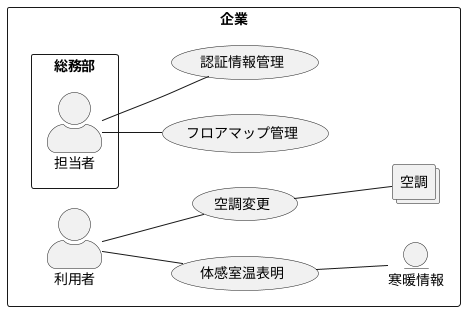 @startuml
left to right direction
skinparam actorStyle awesome

rectangle 企業 {
  actor 利用者
  usecase  体感室温表明
  entity 寒暖情報

  rectangle 総務部 {
    actor 担当者
  }
  usecase フロアマップ管理
  usecase 認証情報管理

  collections 空調
  usecase 空調変更
}

利用者 -- 体感室温表明
体感室温表明 -- 寒暖情報
担当者 -- フロアマップ管理
担当者 -- 認証情報管理

利用者 -- 空調変更
空調変更 -- 空調

@enduml
